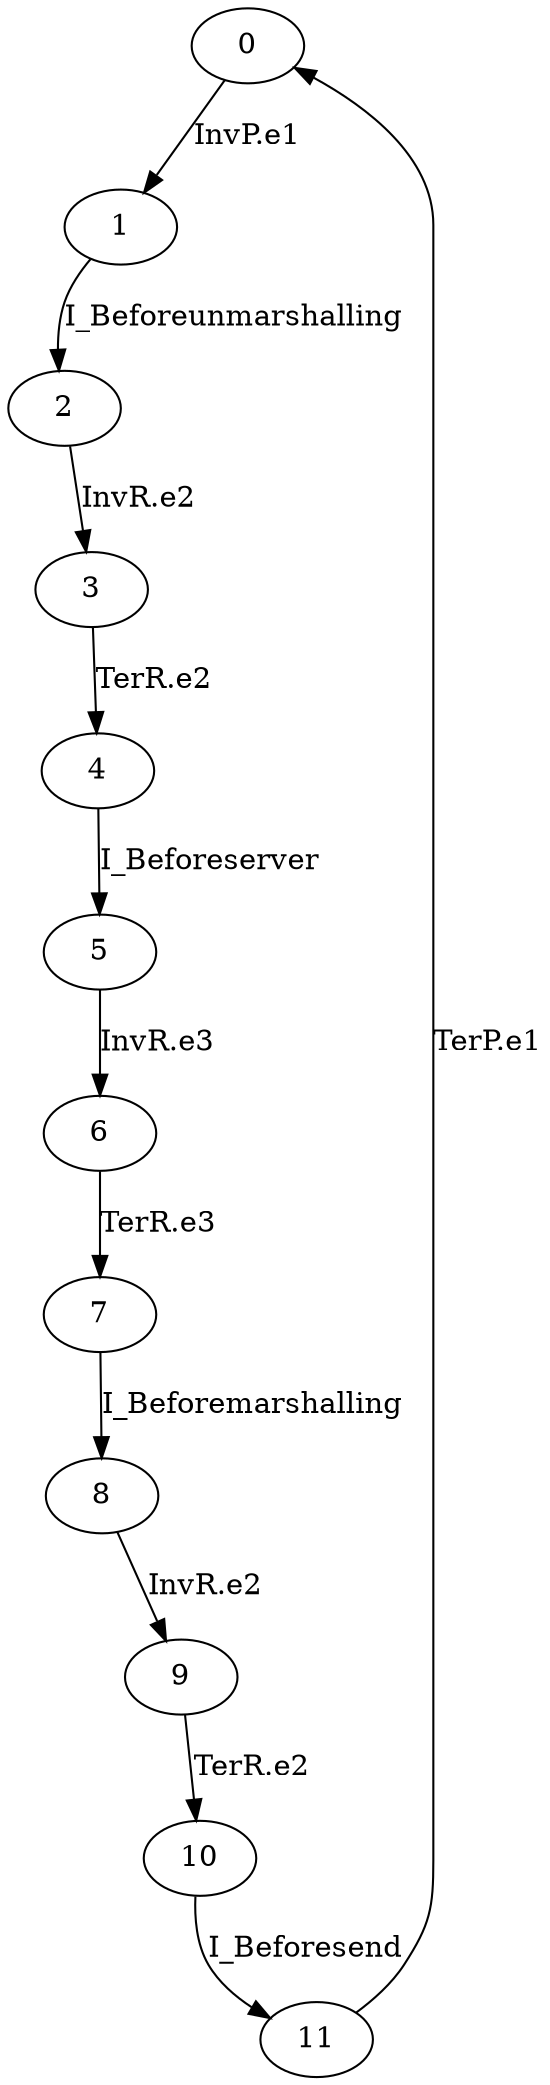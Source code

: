 digraph G {
  0 -> 1 [ label="InvP.e1" ];
  1 -> 2 [ label="I_Beforeunmarshalling" ];
  2 -> 3 [ label="InvR.e2" ];
  3 -> 4 [ label="TerR.e2" ];
  4 -> 5 [ label="I_Beforeserver" ];
  5 -> 6 [ label="InvR.e3" ];
  6 -> 7 [ label="TerR.e3" ];
  7 -> 8 [ label="I_Beforemarshalling" ];
  8 -> 9 [ label="InvR.e2" ];
  9 -> 10 [ label="TerR.e2" ];
  10 -> 11 [ label="I_Beforesend" ];
  11 -> 0 [ label="TerP.e1" ];
}